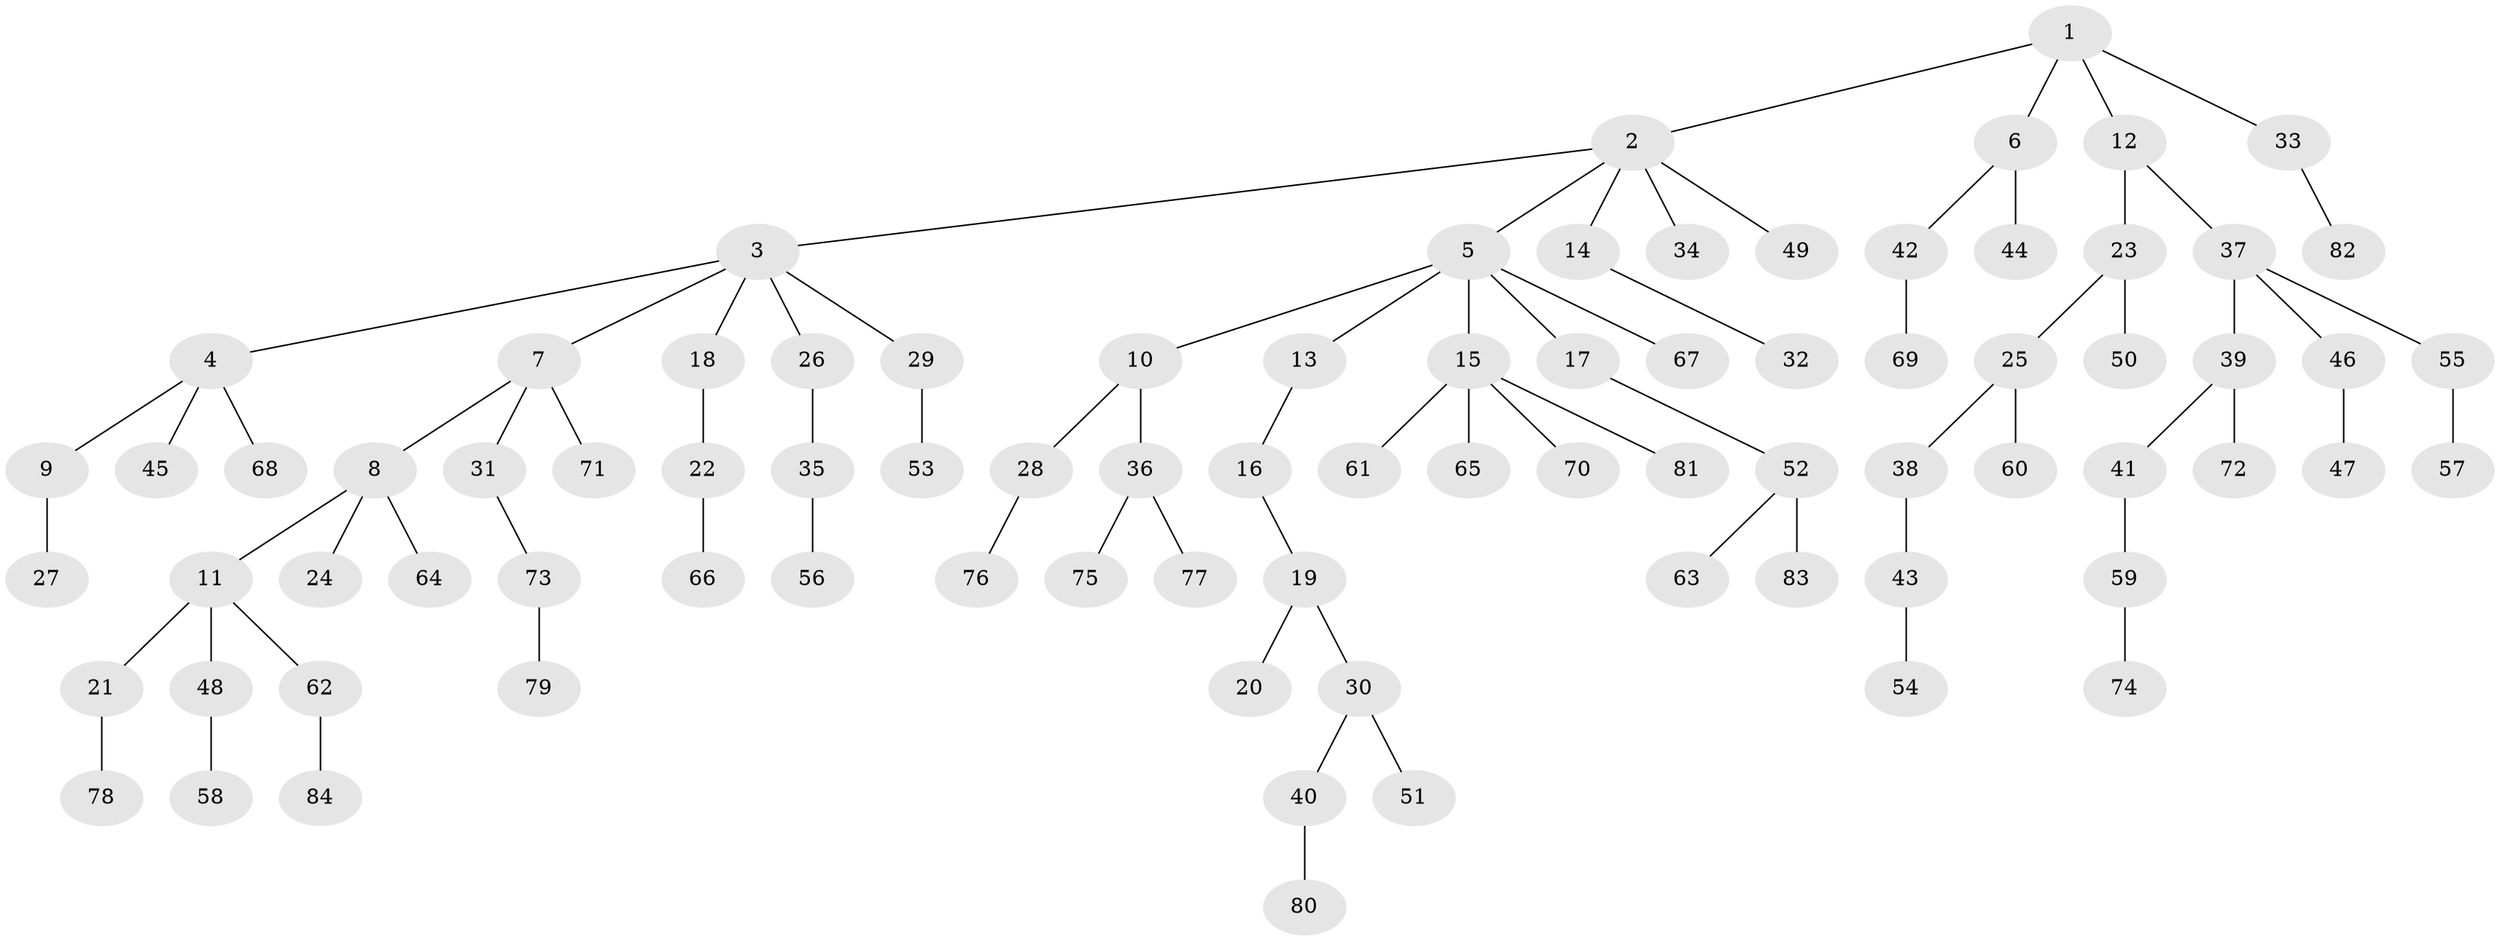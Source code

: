 // original degree distribution, {5: 0.02877697841726619, 7: 0.014388489208633094, 6: 0.014388489208633094, 4: 0.07194244604316546, 2: 0.19424460431654678, 3: 0.1510791366906475, 1: 0.5251798561151079}
// Generated by graph-tools (version 1.1) at 2025/51/03/04/25 22:51:37]
// undirected, 84 vertices, 83 edges
graph export_dot {
  node [color=gray90,style=filled];
  1;
  2;
  3;
  4;
  5;
  6;
  7;
  8;
  9;
  10;
  11;
  12;
  13;
  14;
  15;
  16;
  17;
  18;
  19;
  20;
  21;
  22;
  23;
  24;
  25;
  26;
  27;
  28;
  29;
  30;
  31;
  32;
  33;
  34;
  35;
  36;
  37;
  38;
  39;
  40;
  41;
  42;
  43;
  44;
  45;
  46;
  47;
  48;
  49;
  50;
  51;
  52;
  53;
  54;
  55;
  56;
  57;
  58;
  59;
  60;
  61;
  62;
  63;
  64;
  65;
  66;
  67;
  68;
  69;
  70;
  71;
  72;
  73;
  74;
  75;
  76;
  77;
  78;
  79;
  80;
  81;
  82;
  83;
  84;
  1 -- 2 [weight=1.0];
  1 -- 6 [weight=1.0];
  1 -- 12 [weight=1.0];
  1 -- 33 [weight=1.0];
  2 -- 3 [weight=1.0];
  2 -- 5 [weight=1.0];
  2 -- 14 [weight=1.0];
  2 -- 34 [weight=1.0];
  2 -- 49 [weight=1.0];
  3 -- 4 [weight=1.0];
  3 -- 7 [weight=1.0];
  3 -- 18 [weight=1.0];
  3 -- 26 [weight=1.0];
  3 -- 29 [weight=1.0];
  4 -- 9 [weight=1.0];
  4 -- 45 [weight=1.0];
  4 -- 68 [weight=1.0];
  5 -- 10 [weight=1.0];
  5 -- 13 [weight=1.0];
  5 -- 15 [weight=1.0];
  5 -- 17 [weight=1.0];
  5 -- 67 [weight=1.0];
  6 -- 42 [weight=1.0];
  6 -- 44 [weight=1.0];
  7 -- 8 [weight=1.0];
  7 -- 31 [weight=1.0];
  7 -- 71 [weight=1.0];
  8 -- 11 [weight=1.0];
  8 -- 24 [weight=1.0];
  8 -- 64 [weight=1.0];
  9 -- 27 [weight=1.0];
  10 -- 28 [weight=1.0];
  10 -- 36 [weight=1.0];
  11 -- 21 [weight=1.0];
  11 -- 48 [weight=1.0];
  11 -- 62 [weight=1.0];
  12 -- 23 [weight=1.0];
  12 -- 37 [weight=1.0];
  13 -- 16 [weight=1.0];
  14 -- 32 [weight=1.0];
  15 -- 61 [weight=1.0];
  15 -- 65 [weight=1.0];
  15 -- 70 [weight=1.0];
  15 -- 81 [weight=1.0];
  16 -- 19 [weight=1.0];
  17 -- 52 [weight=1.0];
  18 -- 22 [weight=1.0];
  19 -- 20 [weight=1.0];
  19 -- 30 [weight=1.0];
  21 -- 78 [weight=1.0];
  22 -- 66 [weight=1.0];
  23 -- 25 [weight=1.0];
  23 -- 50 [weight=1.0];
  25 -- 38 [weight=1.0];
  25 -- 60 [weight=1.0];
  26 -- 35 [weight=1.0];
  28 -- 76 [weight=1.0];
  29 -- 53 [weight=2.0];
  30 -- 40 [weight=1.0];
  30 -- 51 [weight=1.0];
  31 -- 73 [weight=1.0];
  33 -- 82 [weight=1.0];
  35 -- 56 [weight=1.0];
  36 -- 75 [weight=1.0];
  36 -- 77 [weight=1.0];
  37 -- 39 [weight=1.0];
  37 -- 46 [weight=1.0];
  37 -- 55 [weight=1.0];
  38 -- 43 [weight=1.0];
  39 -- 41 [weight=1.0];
  39 -- 72 [weight=2.0];
  40 -- 80 [weight=1.0];
  41 -- 59 [weight=1.0];
  42 -- 69 [weight=1.0];
  43 -- 54 [weight=1.0];
  46 -- 47 [weight=2.0];
  48 -- 58 [weight=1.0];
  52 -- 63 [weight=1.0];
  52 -- 83 [weight=1.0];
  55 -- 57 [weight=1.0];
  59 -- 74 [weight=1.0];
  62 -- 84 [weight=1.0];
  73 -- 79 [weight=1.0];
}
